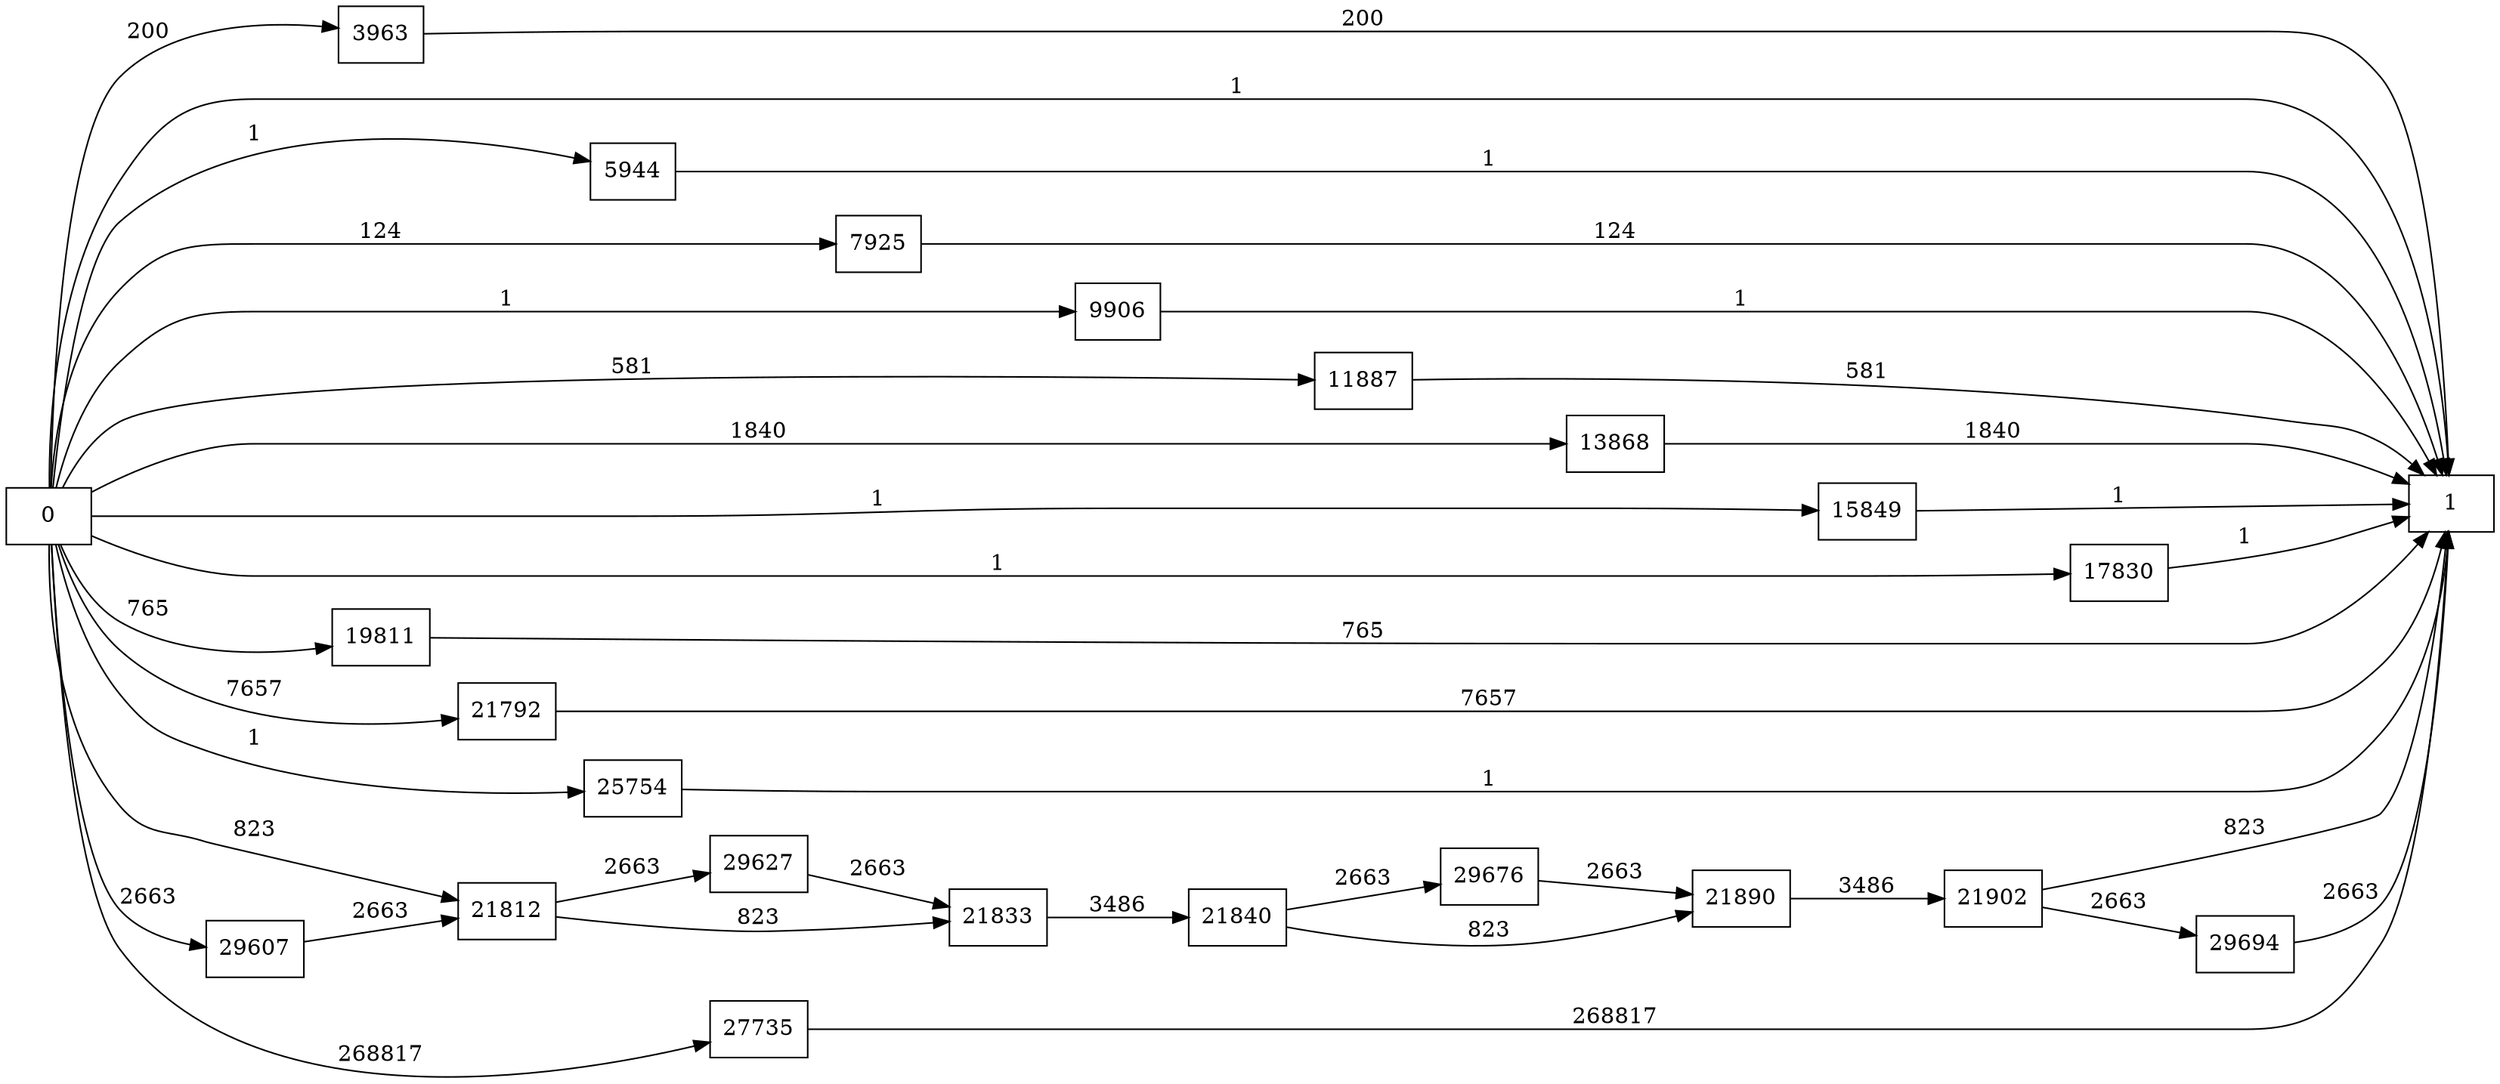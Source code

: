 digraph {
	graph [rankdir=LR]
	node [shape=rectangle]
	3963 -> 1 [label=200]
	5944 -> 1 [label=1]
	7925 -> 1 [label=124]
	9906 -> 1 [label=1]
	11887 -> 1 [label=581]
	13868 -> 1 [label=1840]
	15849 -> 1 [label=1]
	17830 -> 1 [label=1]
	19811 -> 1 [label=765]
	21792 -> 1 [label=7657]
	21812 -> 21833 [label=823]
	21812 -> 29627 [label=2663]
	21833 -> 21840 [label=3486]
	21840 -> 21890 [label=823]
	21840 -> 29676 [label=2663]
	21890 -> 21902 [label=3486]
	21902 -> 1 [label=823]
	21902 -> 29694 [label=2663]
	25754 -> 1 [label=1]
	27735 -> 1 [label=268817]
	29607 -> 21812 [label=2663]
	29627 -> 21833 [label=2663]
	29676 -> 21890 [label=2663]
	29694 -> 1 [label=2663]
	0 -> 1 [label=1]
	0 -> 3963 [label=200]
	0 -> 5944 [label=1]
	0 -> 7925 [label=124]
	0 -> 9906 [label=1]
	0 -> 11887 [label=581]
	0 -> 13868 [label=1840]
	0 -> 15849 [label=1]
	0 -> 17830 [label=1]
	0 -> 19811 [label=765]
	0 -> 21792 [label=7657]
	0 -> 21812 [label=823]
	0 -> 25754 [label=1]
	0 -> 27735 [label=268817]
	0 -> 29607 [label=2663]
}
